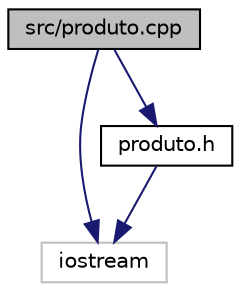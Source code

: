 digraph "src/produto.cpp"
{
  edge [fontname="Helvetica",fontsize="10",labelfontname="Helvetica",labelfontsize="10"];
  node [fontname="Helvetica",fontsize="10",shape=record];
  Node0 [label="src/produto.cpp",height=0.2,width=0.4,color="black", fillcolor="grey75", style="filled", fontcolor="black"];
  Node0 -> Node1 [color="midnightblue",fontsize="10",style="solid"];
  Node1 [label="iostream",height=0.2,width=0.4,color="grey75", fillcolor="white", style="filled"];
  Node0 -> Node2 [color="midnightblue",fontsize="10",style="solid"];
  Node2 [label="produto.h",height=0.2,width=0.4,color="black", fillcolor="white", style="filled",URL="$produto_8h.html",tooltip="Implementação da classe produto. "];
  Node2 -> Node1 [color="midnightblue",fontsize="10",style="solid"];
}
